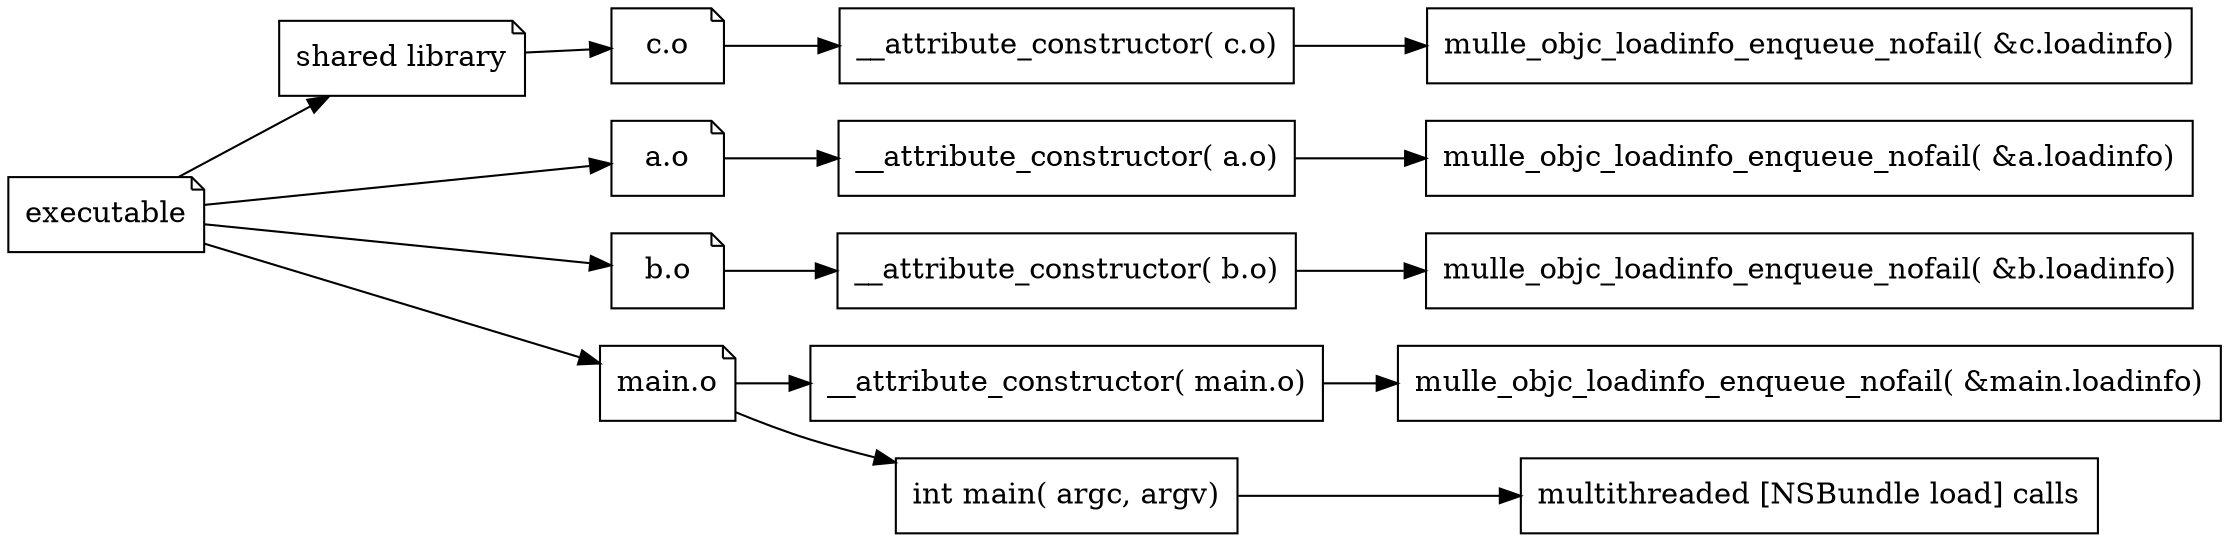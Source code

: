 digraph executable
{
   rankdir="LR"
   node [ shape="note"]

   { rank = same; "executable" }
   { rank = same; "shared library" }
   { rank = same; "a.o"; "b.o"; "c.o"; "main.o" }

   node [ shape="box"]

   { rank = same; "__attribute_constructor( a.o)";
                  "__attribute_constructor( b.o)"
                  "__attribute_constructor( c.o)"
   }


   "executable"     -> "a.o"    -> "__attribute_constructor( a.o)"    -> "mulle_objc_loadinfo_enqueue_nofail( &a.loadinfo)";
   "executable"     -> "b.o"    -> "__attribute_constructor( b.o)"    -> "mulle_objc_loadinfo_enqueue_nofail( &b.loadinfo)";
   "executable"     -> "main.o" -> "__attribute_constructor( main.o)" -> "mulle_objc_loadinfo_enqueue_nofail( &main.loadinfo)";
   "executable"     -> "shared library"
   "shared library" -> "c.o"    -> "__attribute_constructor( c.o)"    -> "mulle_objc_loadinfo_enqueue_nofail( &c.loadinfo)";

   { rank = same; "int main( argc, argv)" }

   "main.o" -> "int main( argc, argv)"
   "int main( argc, argv)" -> "multithreaded [NSBundle load] calls"
}